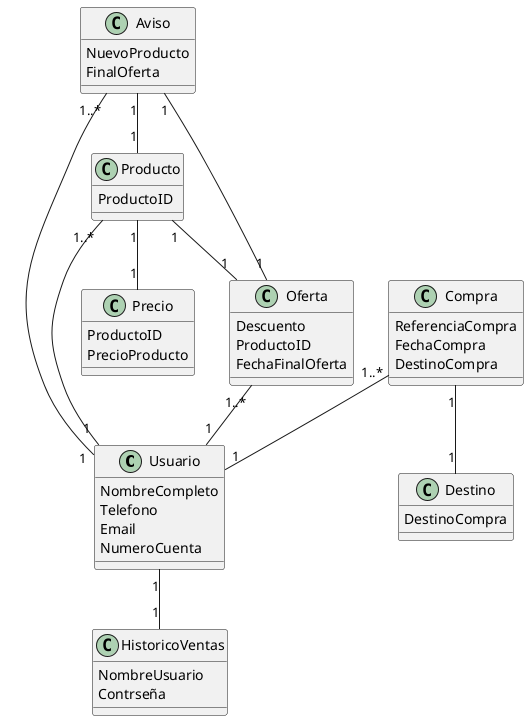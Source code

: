 @startuml Sistema

Class Usuario{
    NombreCompleto
    Telefono
    Email
    NumeroCuenta
}

Class Producto{
    ProductoID
}

Class Aviso{
    NuevoProducto
    FinalOferta
}

class Precio {
    ProductoID
    PrecioProducto
}
class Compra{
    ReferenciaCompra
    FechaCompra
    DestinoCompra
}

class Oferta {
    Descuento
    ProductoID
    FechaFinalOferta
}

class Destino{
    DestinoCompra
}

class HistoricoVentas{
    NombreUsuario
    Contrseña
}

Compra "1..*"--"1"Usuario 
Oferta "1..*"--"1"Usuario 
HistoricoVentas "1"-up-"1"Usuario
Producto "1..*"--"1" Usuario 
Aviso"1..*"--"1" Usuario 
Compra "1"--"1"Destino
Producto "1"--"1" Oferta
Producto "1"--"1" Precio
Aviso "1"--"1" Oferta
Aviso "1"--"1" Producto
@enduml